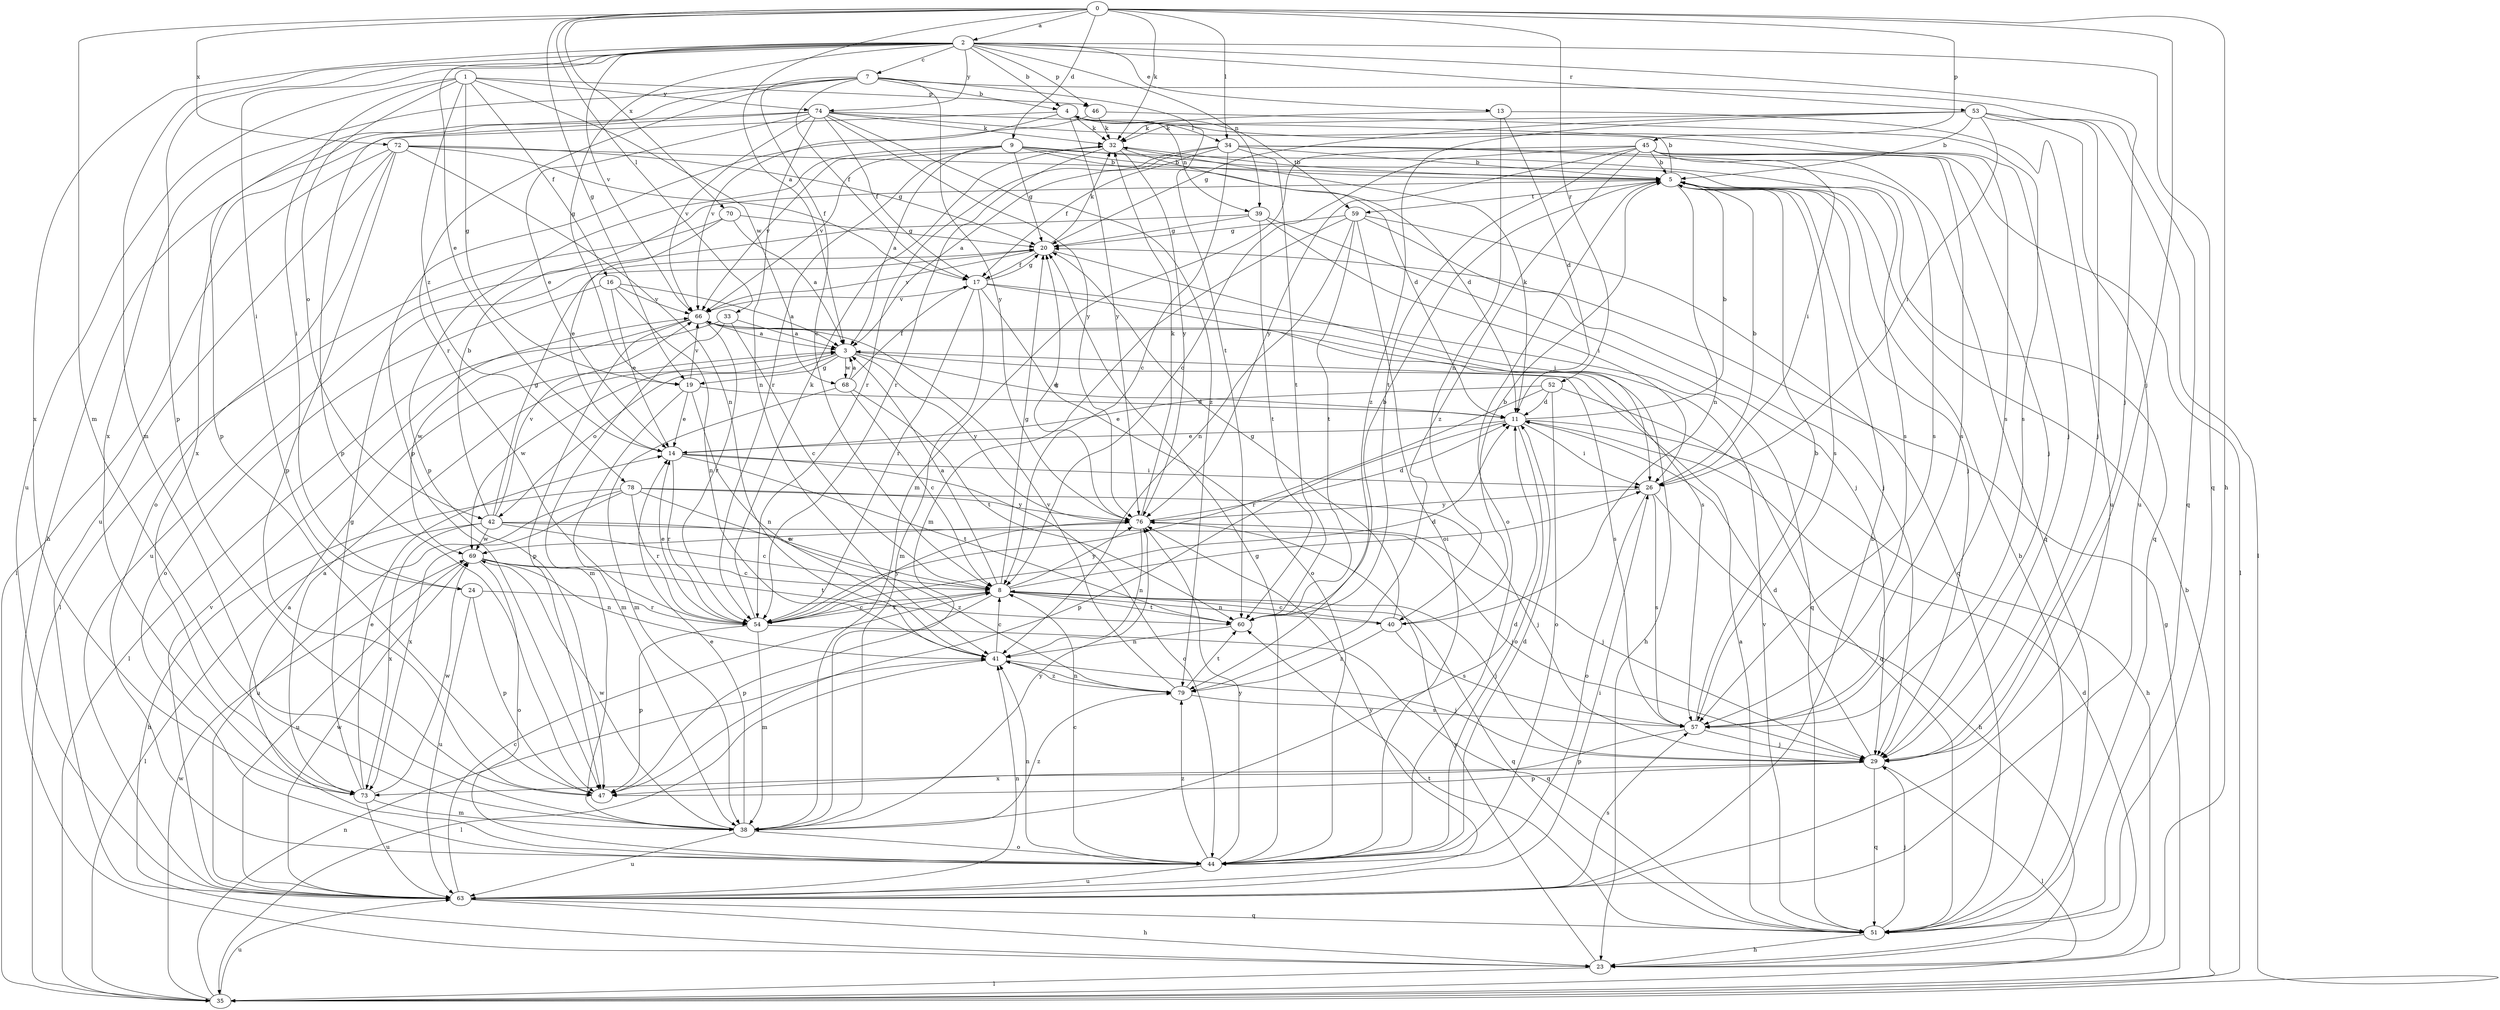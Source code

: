 strict digraph  {
0;
1;
2;
3;
4;
5;
7;
8;
9;
11;
13;
14;
16;
17;
19;
20;
23;
24;
26;
29;
32;
33;
34;
35;
38;
39;
40;
41;
42;
44;
45;
46;
47;
51;
52;
53;
54;
57;
59;
60;
63;
66;
68;
69;
70;
72;
73;
74;
76;
78;
79;
0 -> 2  [label=a];
0 -> 3  [label=a];
0 -> 9  [label=d];
0 -> 19  [label=g];
0 -> 23  [label=h];
0 -> 29  [label=j];
0 -> 32  [label=k];
0 -> 33  [label=l];
0 -> 34  [label=l];
0 -> 38  [label=m];
0 -> 45  [label=p];
0 -> 52  [label=r];
0 -> 70  [label=x];
0 -> 72  [label=x];
1 -> 16  [label=f];
1 -> 19  [label=g];
1 -> 24  [label=i];
1 -> 42  [label=o];
1 -> 46  [label=p];
1 -> 63  [label=u];
1 -> 68  [label=w];
1 -> 74  [label=y];
1 -> 78  [label=z];
2 -> 4  [label=b];
2 -> 7  [label=c];
2 -> 13  [label=e];
2 -> 14  [label=e];
2 -> 19  [label=g];
2 -> 24  [label=i];
2 -> 29  [label=j];
2 -> 38  [label=m];
2 -> 39  [label=n];
2 -> 46  [label=p];
2 -> 47  [label=p];
2 -> 51  [label=q];
2 -> 53  [label=r];
2 -> 66  [label=v];
2 -> 73  [label=x];
2 -> 74  [label=y];
3 -> 11  [label=d];
3 -> 19  [label=g];
3 -> 42  [label=o];
3 -> 57  [label=s];
3 -> 68  [label=w];
3 -> 69  [label=w];
3 -> 76  [label=y];
4 -> 32  [label=k];
4 -> 34  [label=l];
4 -> 39  [label=n];
4 -> 59  [label=t];
4 -> 66  [label=v];
4 -> 73  [label=x];
4 -> 76  [label=y];
5 -> 4  [label=b];
5 -> 29  [label=j];
5 -> 40  [label=n];
5 -> 44  [label=o];
5 -> 57  [label=s];
5 -> 59  [label=t];
7 -> 4  [label=b];
7 -> 8  [label=c];
7 -> 17  [label=f];
7 -> 47  [label=p];
7 -> 51  [label=q];
7 -> 54  [label=r];
7 -> 60  [label=t];
7 -> 73  [label=x];
7 -> 76  [label=y];
8 -> 3  [label=a];
8 -> 20  [label=g];
8 -> 26  [label=i];
8 -> 29  [label=j];
8 -> 40  [label=n];
8 -> 47  [label=p];
8 -> 51  [label=q];
8 -> 54  [label=r];
8 -> 60  [label=t];
8 -> 76  [label=y];
9 -> 3  [label=a];
9 -> 5  [label=b];
9 -> 11  [label=d];
9 -> 20  [label=g];
9 -> 47  [label=p];
9 -> 51  [label=q];
9 -> 54  [label=r];
9 -> 57  [label=s];
9 -> 66  [label=v];
11 -> 5  [label=b];
11 -> 14  [label=e];
11 -> 23  [label=h];
11 -> 26  [label=i];
11 -> 32  [label=k];
11 -> 44  [label=o];
11 -> 47  [label=p];
13 -> 11  [label=d];
13 -> 32  [label=k];
13 -> 40  [label=n];
13 -> 63  [label=u];
14 -> 26  [label=i];
14 -> 44  [label=o];
14 -> 54  [label=r];
14 -> 60  [label=t];
16 -> 3  [label=a];
16 -> 14  [label=e];
16 -> 41  [label=n];
16 -> 44  [label=o];
16 -> 66  [label=v];
17 -> 20  [label=g];
17 -> 38  [label=m];
17 -> 44  [label=o];
17 -> 51  [label=q];
17 -> 54  [label=r];
17 -> 57  [label=s];
17 -> 66  [label=v];
19 -> 11  [label=d];
19 -> 14  [label=e];
19 -> 38  [label=m];
19 -> 41  [label=n];
19 -> 66  [label=v];
20 -> 17  [label=f];
20 -> 26  [label=i];
20 -> 32  [label=k];
20 -> 66  [label=v];
23 -> 11  [label=d];
23 -> 35  [label=l];
23 -> 76  [label=y];
24 -> 47  [label=p];
24 -> 54  [label=r];
24 -> 63  [label=u];
26 -> 5  [label=b];
26 -> 23  [label=h];
26 -> 44  [label=o];
26 -> 57  [label=s];
26 -> 76  [label=y];
29 -> 11  [label=d];
29 -> 35  [label=l];
29 -> 47  [label=p];
29 -> 51  [label=q];
29 -> 73  [label=x];
32 -> 5  [label=b];
32 -> 11  [label=d];
32 -> 54  [label=r];
32 -> 66  [label=v];
32 -> 76  [label=y];
33 -> 3  [label=a];
33 -> 8  [label=c];
33 -> 35  [label=l];
33 -> 38  [label=m];
34 -> 3  [label=a];
34 -> 5  [label=b];
34 -> 8  [label=c];
34 -> 17  [label=f];
34 -> 51  [label=q];
34 -> 54  [label=r];
34 -> 57  [label=s];
34 -> 60  [label=t];
35 -> 5  [label=b];
35 -> 20  [label=g];
35 -> 41  [label=n];
35 -> 63  [label=u];
35 -> 69  [label=w];
38 -> 11  [label=d];
38 -> 14  [label=e];
38 -> 44  [label=o];
38 -> 63  [label=u];
38 -> 69  [label=w];
38 -> 76  [label=y];
38 -> 79  [label=z];
39 -> 20  [label=g];
39 -> 26  [label=i];
39 -> 29  [label=j];
39 -> 60  [label=t];
39 -> 63  [label=u];
40 -> 5  [label=b];
40 -> 8  [label=c];
40 -> 20  [label=g];
40 -> 57  [label=s];
40 -> 79  [label=z];
41 -> 8  [label=c];
41 -> 29  [label=j];
41 -> 35  [label=l];
41 -> 79  [label=z];
42 -> 5  [label=b];
42 -> 8  [label=c];
42 -> 20  [label=g];
42 -> 29  [label=j];
42 -> 35  [label=l];
42 -> 66  [label=v];
42 -> 69  [label=w];
42 -> 73  [label=x];
42 -> 79  [label=z];
44 -> 3  [label=a];
44 -> 8  [label=c];
44 -> 11  [label=d];
44 -> 20  [label=g];
44 -> 41  [label=n];
44 -> 63  [label=u];
44 -> 76  [label=y];
44 -> 79  [label=z];
45 -> 5  [label=b];
45 -> 8  [label=c];
45 -> 26  [label=i];
45 -> 29  [label=j];
45 -> 35  [label=l];
45 -> 38  [label=m];
45 -> 57  [label=s];
45 -> 60  [label=t];
45 -> 76  [label=y];
45 -> 79  [label=z];
46 -> 32  [label=k];
46 -> 47  [label=p];
46 -> 57  [label=s];
51 -> 3  [label=a];
51 -> 5  [label=b];
51 -> 23  [label=h];
51 -> 29  [label=j];
51 -> 60  [label=t];
51 -> 66  [label=v];
52 -> 11  [label=d];
52 -> 14  [label=e];
52 -> 44  [label=o];
52 -> 51  [label=q];
52 -> 54  [label=r];
53 -> 5  [label=b];
53 -> 20  [label=g];
53 -> 26  [label=i];
53 -> 29  [label=j];
53 -> 32  [label=k];
53 -> 35  [label=l];
53 -> 63  [label=u];
53 -> 79  [label=z];
54 -> 8  [label=c];
54 -> 11  [label=d];
54 -> 14  [label=e];
54 -> 32  [label=k];
54 -> 38  [label=m];
54 -> 47  [label=p];
54 -> 51  [label=q];
54 -> 76  [label=y];
57 -> 5  [label=b];
57 -> 29  [label=j];
57 -> 47  [label=p];
59 -> 20  [label=g];
59 -> 29  [label=j];
59 -> 38  [label=m];
59 -> 41  [label=n];
59 -> 44  [label=o];
59 -> 51  [label=q];
59 -> 60  [label=t];
60 -> 5  [label=b];
60 -> 41  [label=n];
63 -> 5  [label=b];
63 -> 8  [label=c];
63 -> 23  [label=h];
63 -> 26  [label=i];
63 -> 41  [label=n];
63 -> 51  [label=q];
63 -> 57  [label=s];
63 -> 66  [label=v];
63 -> 69  [label=w];
63 -> 76  [label=y];
66 -> 3  [label=a];
66 -> 23  [label=h];
66 -> 47  [label=p];
66 -> 54  [label=r];
66 -> 69  [label=w];
68 -> 3  [label=a];
68 -> 8  [label=c];
68 -> 17  [label=f];
68 -> 38  [label=m];
68 -> 60  [label=t];
69 -> 8  [label=c];
69 -> 41  [label=n];
69 -> 44  [label=o];
69 -> 60  [label=t];
69 -> 63  [label=u];
70 -> 3  [label=a];
70 -> 14  [label=e];
70 -> 20  [label=g];
70 -> 35  [label=l];
72 -> 5  [label=b];
72 -> 17  [label=f];
72 -> 20  [label=g];
72 -> 35  [label=l];
72 -> 41  [label=n];
72 -> 44  [label=o];
72 -> 47  [label=p];
72 -> 63  [label=u];
73 -> 3  [label=a];
73 -> 14  [label=e];
73 -> 20  [label=g];
73 -> 38  [label=m];
73 -> 63  [label=u];
73 -> 69  [label=w];
74 -> 14  [label=e];
74 -> 17  [label=f];
74 -> 23  [label=h];
74 -> 29  [label=j];
74 -> 32  [label=k];
74 -> 41  [label=n];
74 -> 47  [label=p];
74 -> 57  [label=s];
74 -> 66  [label=v];
74 -> 76  [label=y];
74 -> 79  [label=z];
76 -> 11  [label=d];
76 -> 20  [label=g];
76 -> 29  [label=j];
76 -> 32  [label=k];
76 -> 41  [label=n];
76 -> 69  [label=w];
78 -> 8  [label=c];
78 -> 23  [label=h];
78 -> 29  [label=j];
78 -> 54  [label=r];
78 -> 63  [label=u];
78 -> 73  [label=x];
78 -> 76  [label=y];
79 -> 41  [label=n];
79 -> 57  [label=s];
79 -> 60  [label=t];
79 -> 66  [label=v];
}
